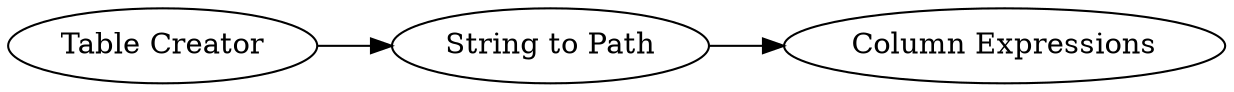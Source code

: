 digraph {
	2 -> 3
	3 -> 4
	4 [label="Column Expressions"]
	3 [label="String to Path"]
	2 [label="Table Creator"]
	rankdir=LR
}
